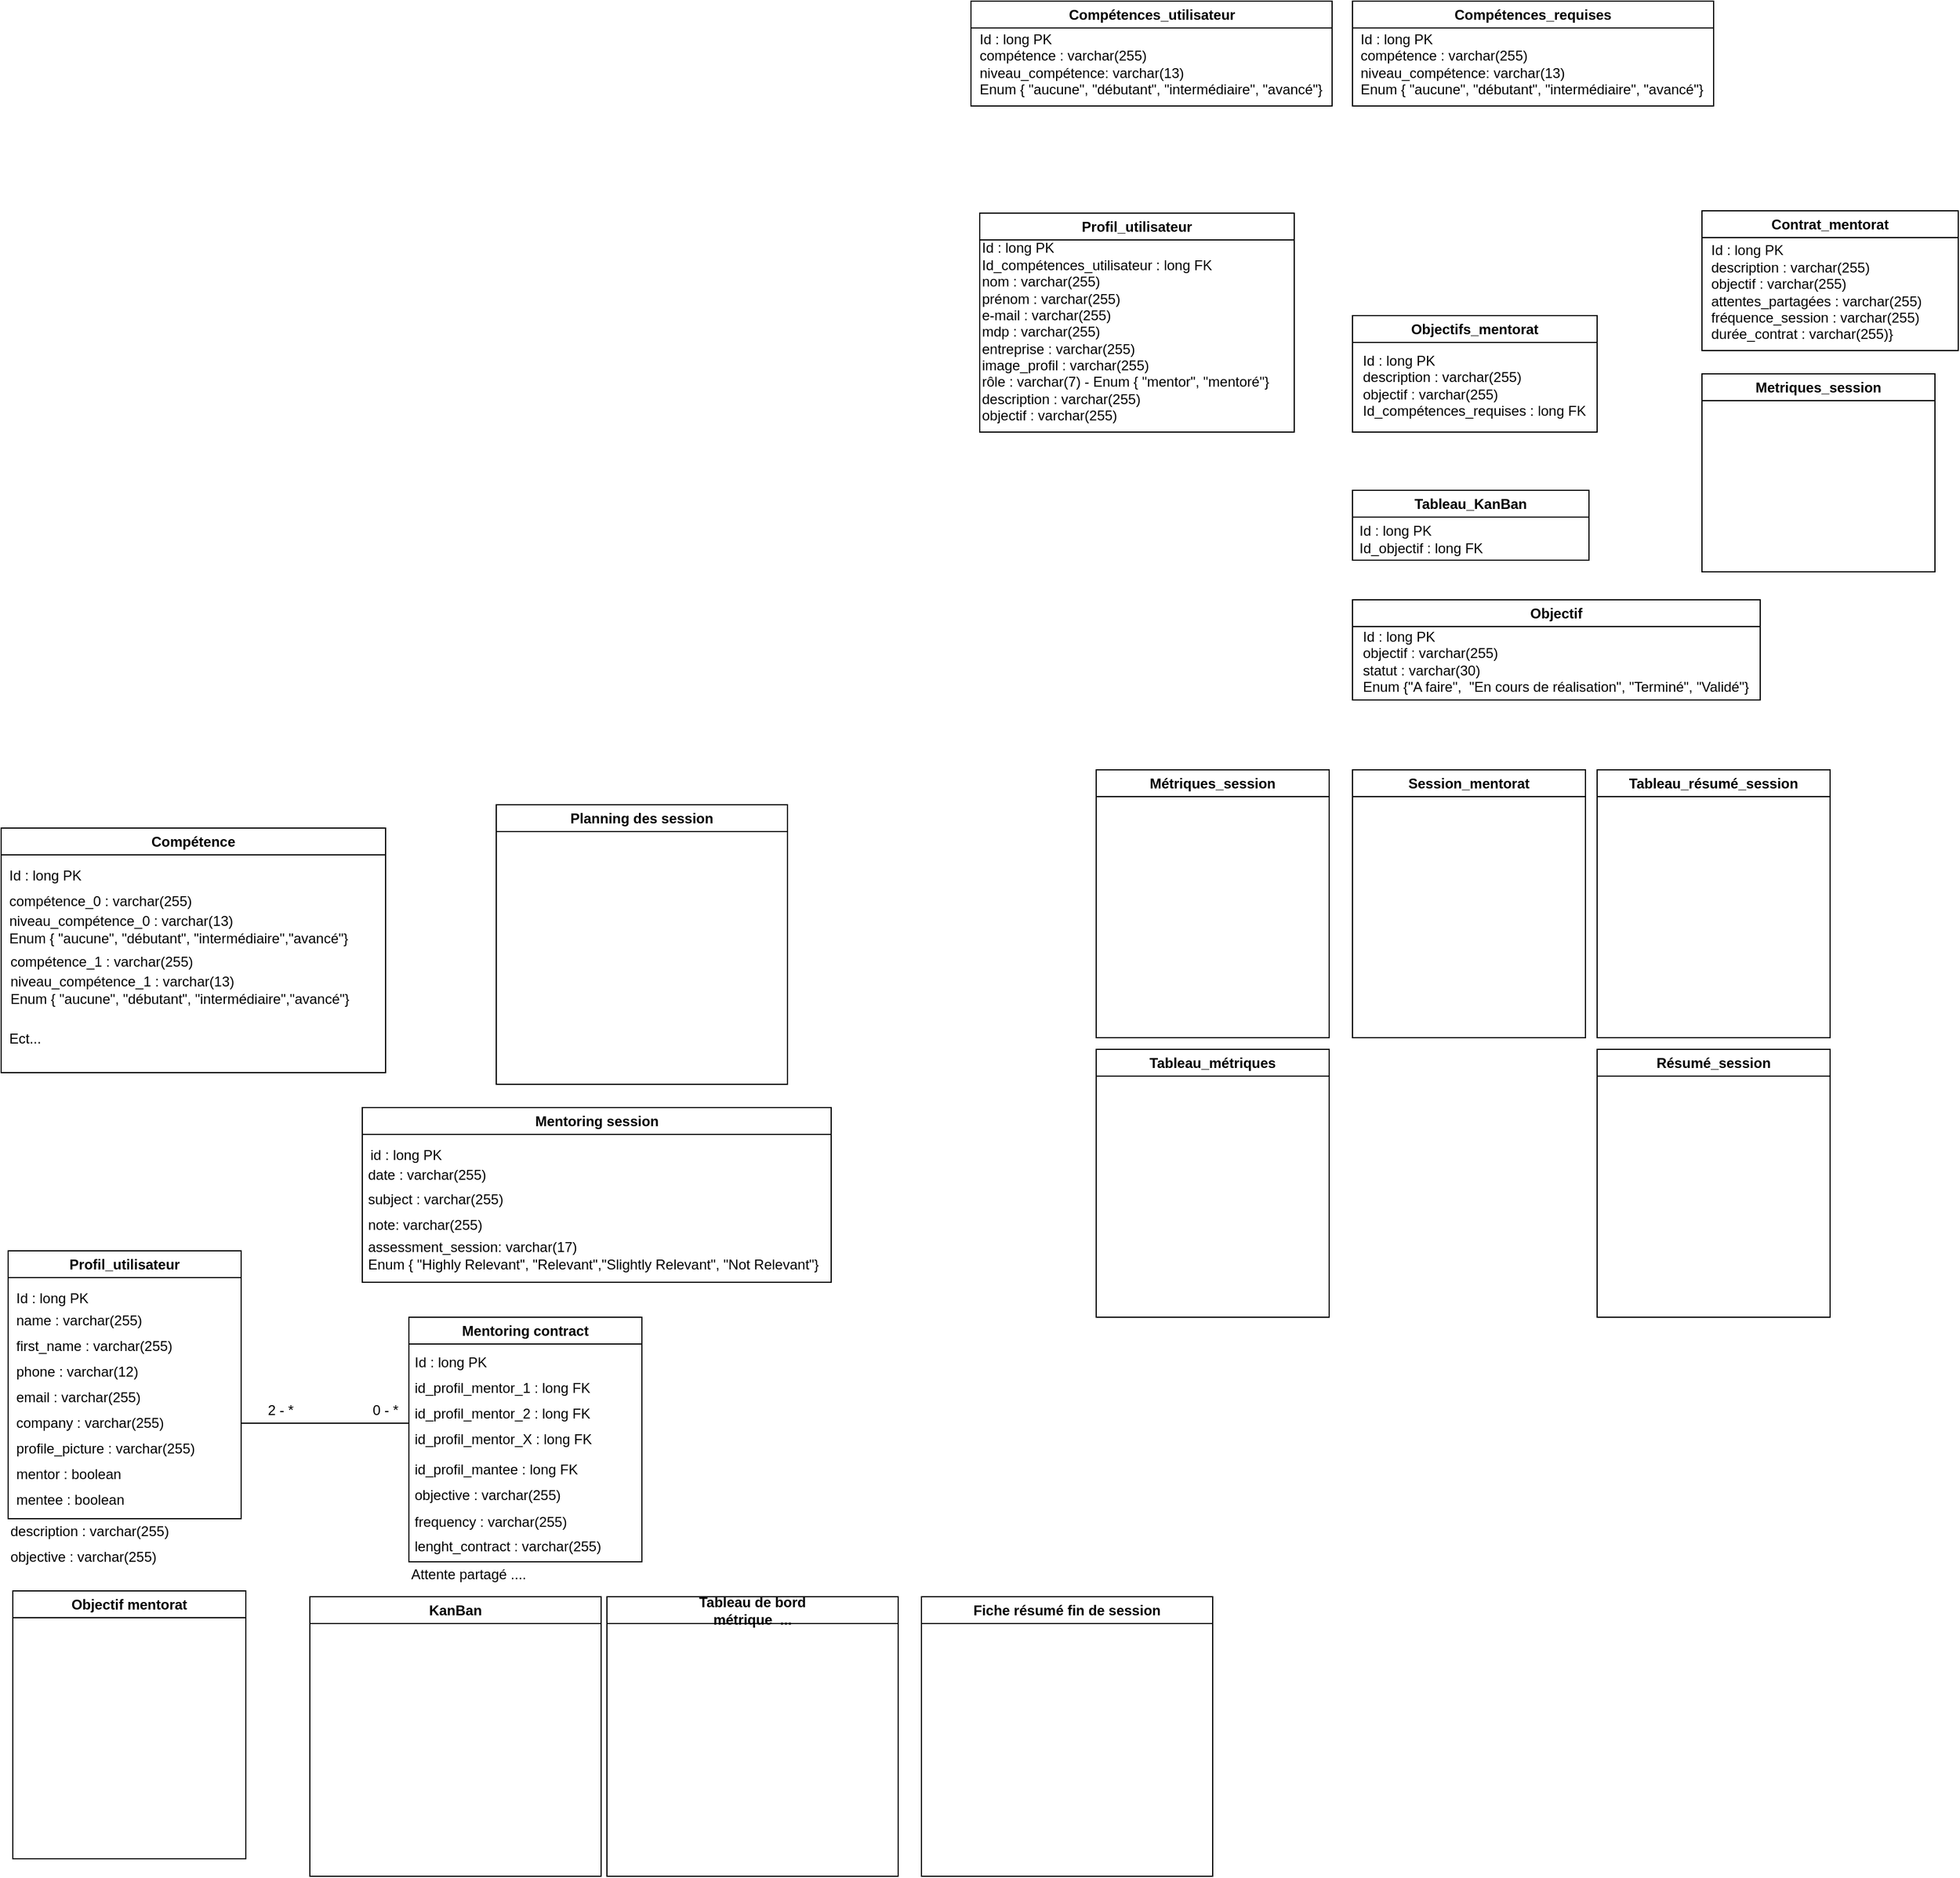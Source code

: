 <mxfile version="21.3.8" type="github">
  <diagram name="Page-1" id="noyESsa5x7OZtrXB0dku">
    <mxGraphModel dx="774" dy="1380" grid="1" gridSize="10" guides="1" tooltips="1" connect="1" arrows="1" fold="1" page="1" pageScale="1" pageWidth="850" pageHeight="1100" math="0" shadow="0">
      <root>
        <mxCell id="0" />
        <mxCell id="1" parent="0" />
        <mxCell id="ySawiuW3Pd_YH2mreCDn-5" value="Mentoring session" style="swimlane;whiteSpace=wrap;html=1;startSize=23;" parent="1" vertex="1">
          <mxGeometry x="310" y="20" width="402.5" height="150" as="geometry" />
        </mxCell>
        <mxCell id="ySawiuW3Pd_YH2mreCDn-29" value="&lt;span style=&quot;background-color: initial;&quot;&gt;id : long PK&lt;/span&gt;" style="text;html=1;strokeColor=none;fillColor=none;align=left;verticalAlign=middle;whiteSpace=wrap;rounded=0;fontStyle=0" parent="ySawiuW3Pd_YH2mreCDn-5" vertex="1">
          <mxGeometry x="5" y="30" width="195" height="22" as="geometry" />
        </mxCell>
        <mxCell id="ySawiuW3Pd_YH2mreCDn-30" value="&lt;span style=&quot;background-color: initial;&quot;&gt;date :&amp;nbsp;&lt;/span&gt;varchar(255)" style="text;html=1;strokeColor=none;fillColor=none;align=left;verticalAlign=middle;whiteSpace=wrap;rounded=0;fontStyle=0" parent="ySawiuW3Pd_YH2mreCDn-5" vertex="1">
          <mxGeometry x="2.5" y="47" width="195" height="22" as="geometry" />
        </mxCell>
        <mxCell id="ySawiuW3Pd_YH2mreCDn-142" value="&lt;span style=&quot;background-color: initial;&quot;&gt;subject :&amp;nbsp;&lt;/span&gt;varchar(255)" style="text;html=1;strokeColor=none;fillColor=none;align=left;verticalAlign=middle;whiteSpace=wrap;rounded=0;fontStyle=0" parent="ySawiuW3Pd_YH2mreCDn-5" vertex="1">
          <mxGeometry x="2.5" y="68" width="195" height="22" as="geometry" />
        </mxCell>
        <mxCell id="ySawiuW3Pd_YH2mreCDn-155" value="&lt;span style=&quot;background-color: initial;&quot;&gt;note:&amp;nbsp;&lt;/span&gt;varchar(255)" style="text;html=1;strokeColor=none;fillColor=none;align=left;verticalAlign=middle;whiteSpace=wrap;rounded=0;fontStyle=0" parent="ySawiuW3Pd_YH2mreCDn-5" vertex="1">
          <mxGeometry x="2.5" y="90" width="195" height="22" as="geometry" />
        </mxCell>
        <mxCell id="ySawiuW3Pd_YH2mreCDn-156" value="&lt;span style=&quot;background-color: initial;&quot;&gt;assessment_session:&amp;nbsp;&lt;/span&gt;varchar(17)&lt;br&gt;Enum { &quot;Highly Relevant&quot;, &quot;Relevant&quot;,&quot;Slightly Relevant&quot;, &quot;Not Relevant&quot;&lt;span style=&quot;background-color: initial;&quot;&gt;}&lt;/span&gt;" style="text;html=1;strokeColor=none;fillColor=none;align=left;verticalAlign=middle;whiteSpace=wrap;rounded=0;fontStyle=0" parent="ySawiuW3Pd_YH2mreCDn-5" vertex="1">
          <mxGeometry x="2.5" y="112" width="397.5" height="30" as="geometry" />
        </mxCell>
        <mxCell id="ySawiuW3Pd_YH2mreCDn-11" value="Mentoring contract" style="swimlane;whiteSpace=wrap;html=1;startSize=23;" parent="1" vertex="1">
          <mxGeometry x="350" y="200" width="200" height="210" as="geometry" />
        </mxCell>
        <mxCell id="ySawiuW3Pd_YH2mreCDn-13" value="objective&lt;span style=&quot;background-color: initial;&quot;&gt;&amp;nbsp;: varchar(255)&lt;/span&gt;" style="text;html=1;strokeColor=none;fillColor=none;align=left;verticalAlign=middle;whiteSpace=wrap;rounded=0;fontStyle=0" parent="ySawiuW3Pd_YH2mreCDn-11" vertex="1">
          <mxGeometry x="2.5" y="142" width="195" height="22" as="geometry" />
        </mxCell>
        <mxCell id="ySawiuW3Pd_YH2mreCDn-19" value="id_profil_mentor_1 : long FK" style="text;html=1;strokeColor=none;fillColor=none;align=left;verticalAlign=middle;whiteSpace=wrap;rounded=0;fontStyle=0" parent="ySawiuW3Pd_YH2mreCDn-11" vertex="1">
          <mxGeometry x="2.5" y="50" width="195" height="22" as="geometry" />
        </mxCell>
        <mxCell id="ySawiuW3Pd_YH2mreCDn-21" value="&lt;span style=&quot;background-color: initial;&quot;&gt;Id : long PK&lt;/span&gt;" style="text;html=1;strokeColor=none;fillColor=none;align=left;verticalAlign=middle;whiteSpace=wrap;rounded=0;fontStyle=0" parent="ySawiuW3Pd_YH2mreCDn-11" vertex="1">
          <mxGeometry x="2.5" y="28" width="195" height="22" as="geometry" />
        </mxCell>
        <mxCell id="ySawiuW3Pd_YH2mreCDn-27" value="id_profil_mantee : long FK" style="text;html=1;strokeColor=none;fillColor=none;align=left;verticalAlign=middle;whiteSpace=wrap;rounded=0;fontStyle=0" parent="ySawiuW3Pd_YH2mreCDn-11" vertex="1">
          <mxGeometry x="2.5" y="120" width="195" height="22" as="geometry" />
        </mxCell>
        <mxCell id="ySawiuW3Pd_YH2mreCDn-28" value="frequency : varchar(255)" style="text;html=1;strokeColor=none;fillColor=none;align=left;verticalAlign=middle;whiteSpace=wrap;rounded=0;fontStyle=0" parent="ySawiuW3Pd_YH2mreCDn-11" vertex="1">
          <mxGeometry x="2.5" y="165" width="195" height="21" as="geometry" />
        </mxCell>
        <mxCell id="ySawiuW3Pd_YH2mreCDn-181" value="lenght_contract : varchar(255)" style="text;html=1;strokeColor=none;fillColor=none;align=left;verticalAlign=middle;whiteSpace=wrap;rounded=0;fontStyle=0" parent="ySawiuW3Pd_YH2mreCDn-11" vertex="1">
          <mxGeometry x="2.5" y="186" width="195" height="21" as="geometry" />
        </mxCell>
        <mxCell id="ySawiuW3Pd_YH2mreCDn-197" value="id_profil_mentor_2 : long FK" style="text;html=1;strokeColor=none;fillColor=none;align=left;verticalAlign=middle;whiteSpace=wrap;rounded=0;fontStyle=0" parent="ySawiuW3Pd_YH2mreCDn-11" vertex="1">
          <mxGeometry x="2.5" y="72" width="195" height="22" as="geometry" />
        </mxCell>
        <mxCell id="ySawiuW3Pd_YH2mreCDn-198" value="id_profil_mentor_X : long FK" style="text;html=1;strokeColor=none;fillColor=none;align=left;verticalAlign=middle;whiteSpace=wrap;rounded=0;fontStyle=0" parent="ySawiuW3Pd_YH2mreCDn-11" vertex="1">
          <mxGeometry x="2.5" y="94" width="195" height="22" as="geometry" />
        </mxCell>
        <mxCell id="ySawiuW3Pd_YH2mreCDn-93" value="Tableau de bord&lt;br&gt;métrique&amp;nbsp; ..." style="swimlane;whiteSpace=wrap;html=1;" parent="1" vertex="1">
          <mxGeometry x="520" y="440" width="250" height="240" as="geometry">
            <mxRectangle x="370" y="450" width="130" height="40" as="alternateBounds" />
          </mxGeometry>
        </mxCell>
        <mxCell id="ySawiuW3Pd_YH2mreCDn-129" value="Compétence" style="swimlane;whiteSpace=wrap;html=1;" parent="1" vertex="1">
          <mxGeometry y="-220" width="330" height="210" as="geometry" />
        </mxCell>
        <mxCell id="ySawiuW3Pd_YH2mreCDn-130" value="Id : long PK" style="text;html=1;strokeColor=none;fillColor=none;align=left;verticalAlign=middle;whiteSpace=wrap;rounded=0;fontStyle=0" parent="ySawiuW3Pd_YH2mreCDn-129" vertex="1">
          <mxGeometry x="5" y="30" width="115" height="22" as="geometry" />
        </mxCell>
        <mxCell id="ySawiuW3Pd_YH2mreCDn-132" value="compétence_0 : varchar(255)" style="text;html=1;strokeColor=none;fillColor=none;align=left;verticalAlign=middle;whiteSpace=wrap;rounded=0;fontStyle=0" parent="ySawiuW3Pd_YH2mreCDn-129" vertex="1">
          <mxGeometry x="5" y="52" width="175" height="22" as="geometry" />
        </mxCell>
        <mxCell id="ySawiuW3Pd_YH2mreCDn-133" value="niveau_compétence_0 : varchar(13) &lt;br&gt;Enum { &quot;aucune&quot;, &quot;débutant&quot;, &quot;intermédiaire&quot;,&quot;avancé&quot;}" style="text;html=1;strokeColor=none;fillColor=none;align=left;verticalAlign=middle;whiteSpace=wrap;rounded=0;fontStyle=0" parent="ySawiuW3Pd_YH2mreCDn-129" vertex="1">
          <mxGeometry x="5" y="74" width="325" height="26" as="geometry" />
        </mxCell>
        <mxCell id="ySawiuW3Pd_YH2mreCDn-137" value="Ect..." style="text;html=1;strokeColor=none;fillColor=none;align=left;verticalAlign=middle;whiteSpace=wrap;rounded=0;fontStyle=0" parent="ySawiuW3Pd_YH2mreCDn-129" vertex="1">
          <mxGeometry x="5" y="170" width="175" height="22" as="geometry" />
        </mxCell>
        <mxCell id="ySawiuW3Pd_YH2mreCDn-194" value="" style="endArrow=none;html=1;rounded=0;spacing=0;entryX=1;entryY=0.5;entryDx=0;entryDy=0;" parent="1" edge="1" target="4aoceYNehT1nNi53uhLn-13">
          <mxGeometry width="50" height="50" relative="1" as="geometry">
            <mxPoint x="350" y="291" as="sourcePoint" />
            <mxPoint x="220" y="291" as="targetPoint" />
          </mxGeometry>
        </mxCell>
        <mxCell id="ySawiuW3Pd_YH2mreCDn-195" value="0 - *" style="text;html=1;strokeColor=none;fillColor=none;align=center;verticalAlign=middle;whiteSpace=wrap;rounded=0;spacing=0;fontSize=12;labelPosition=center;verticalLabelPosition=middle;" parent="1" vertex="1">
          <mxGeometry x="320" y="270" width="20" height="20" as="geometry" />
        </mxCell>
        <mxCell id="ySawiuW3Pd_YH2mreCDn-196" value="2 - *" style="text;html=1;strokeColor=none;fillColor=none;align=center;verticalAlign=middle;whiteSpace=wrap;rounded=0;spacing=0;fontSize=12;labelPosition=center;verticalLabelPosition=middle;" parent="1" vertex="1">
          <mxGeometry x="230" y="270" width="20" height="20" as="geometry" />
        </mxCell>
        <mxCell id="4aoceYNehT1nNi53uhLn-1" value="compétence_1 : varchar(255)" style="text;html=1;strokeColor=none;fillColor=none;align=left;verticalAlign=middle;whiteSpace=wrap;rounded=0;fontStyle=0" vertex="1" parent="1">
          <mxGeometry x="6" y="-116" width="175" height="22" as="geometry" />
        </mxCell>
        <mxCell id="4aoceYNehT1nNi53uhLn-2" value="niveau_compétence_1 : varchar(13) &lt;br&gt;Enum { &quot;aucune&quot;, &quot;débutant&quot;, &quot;intermédiaire&quot;,&quot;avancé&quot;}" style="text;html=1;strokeColor=none;fillColor=none;align=left;verticalAlign=middle;whiteSpace=wrap;rounded=0;fontStyle=0" vertex="1" parent="1">
          <mxGeometry x="6" y="-94" width="325" height="26" as="geometry" />
        </mxCell>
        <mxCell id="4aoceYNehT1nNi53uhLn-5" value="Profil_utilisateur" style="swimlane;whiteSpace=wrap;html=1;" vertex="1" parent="1">
          <mxGeometry x="6" y="143" width="200" height="230" as="geometry" />
        </mxCell>
        <mxCell id="4aoceYNehT1nNi53uhLn-6" value="Id : long PK" style="text;html=1;strokeColor=none;fillColor=none;align=left;verticalAlign=middle;whiteSpace=wrap;rounded=0;fontStyle=0" vertex="1" parent="4aoceYNehT1nNi53uhLn-5">
          <mxGeometry x="5" y="30" width="115" height="22" as="geometry" />
        </mxCell>
        <mxCell id="4aoceYNehT1nNi53uhLn-7" value="name : varchar(255)" style="text;html=1;strokeColor=none;fillColor=none;align=left;verticalAlign=middle;whiteSpace=wrap;rounded=0;fontStyle=0" vertex="1" parent="4aoceYNehT1nNi53uhLn-5">
          <mxGeometry x="5" y="49" width="125" height="22" as="geometry" />
        </mxCell>
        <mxCell id="4aoceYNehT1nNi53uhLn-8" value="first_name : varchar(255)" style="text;html=1;strokeColor=none;fillColor=none;align=left;verticalAlign=middle;whiteSpace=wrap;rounded=0;fontStyle=0" vertex="1" parent="4aoceYNehT1nNi53uhLn-5">
          <mxGeometry x="5" y="71" width="195" height="22" as="geometry" />
        </mxCell>
        <mxCell id="4aoceYNehT1nNi53uhLn-9" value="phone : varchar(12)" style="text;html=1;strokeColor=none;fillColor=none;align=left;verticalAlign=middle;whiteSpace=wrap;rounded=0;fontStyle=0" vertex="1" parent="4aoceYNehT1nNi53uhLn-5">
          <mxGeometry x="5" y="93" width="195" height="22" as="geometry" />
        </mxCell>
        <mxCell id="4aoceYNehT1nNi53uhLn-10" value="email : varchar(255)" style="text;html=1;strokeColor=none;fillColor=none;align=left;verticalAlign=middle;whiteSpace=wrap;rounded=0;fontStyle=0" vertex="1" parent="4aoceYNehT1nNi53uhLn-5">
          <mxGeometry x="5" y="115" width="195" height="22" as="geometry" />
        </mxCell>
        <mxCell id="4aoceYNehT1nNi53uhLn-11" value="&lt;span style=&quot;background-color: initial;&quot;&gt;mentor : boolean&lt;/span&gt;" style="text;html=1;strokeColor=none;fillColor=none;align=left;verticalAlign=middle;whiteSpace=wrap;rounded=0;fontStyle=0" vertex="1" parent="4aoceYNehT1nNi53uhLn-5">
          <mxGeometry x="5" y="181" width="195" height="22" as="geometry" />
        </mxCell>
        <mxCell id="4aoceYNehT1nNi53uhLn-12" value="&lt;span style=&quot;background-color: initial;&quot;&gt;mentee : boolean&lt;/span&gt;" style="text;html=1;strokeColor=none;fillColor=none;align=left;verticalAlign=middle;whiteSpace=wrap;rounded=0;fontStyle=0" vertex="1" parent="4aoceYNehT1nNi53uhLn-5">
          <mxGeometry x="5" y="203" width="195" height="22" as="geometry" />
        </mxCell>
        <mxCell id="4aoceYNehT1nNi53uhLn-13" value="&lt;span style=&quot;background-color: initial;&quot;&gt;company : varchar(255)&lt;/span&gt;" style="text;html=1;strokeColor=none;fillColor=none;align=left;verticalAlign=middle;whiteSpace=wrap;rounded=0;fontStyle=0" vertex="1" parent="4aoceYNehT1nNi53uhLn-5">
          <mxGeometry x="5" y="137" width="195" height="22" as="geometry" />
        </mxCell>
        <mxCell id="4aoceYNehT1nNi53uhLn-14" value="profile_picture : varchar(255)" style="text;html=1;strokeColor=none;fillColor=none;align=left;verticalAlign=middle;whiteSpace=wrap;rounded=0;fontStyle=0" vertex="1" parent="4aoceYNehT1nNi53uhLn-5">
          <mxGeometry x="5" y="159" width="175" height="22" as="geometry" />
        </mxCell>
        <mxCell id="4aoceYNehT1nNi53uhLn-15" value="Fiche résumé fin de session" style="swimlane;whiteSpace=wrap;html=1;" vertex="1" parent="1">
          <mxGeometry x="790" y="440" width="250" height="240" as="geometry">
            <mxRectangle x="370" y="450" width="130" height="40" as="alternateBounds" />
          </mxGeometry>
        </mxCell>
        <mxCell id="ySawiuW3Pd_YH2mreCDn-154" value="objective : varchar(255)" style="text;html=1;strokeColor=none;fillColor=none;align=left;verticalAlign=middle;whiteSpace=wrap;rounded=0;fontStyle=0" parent="1" vertex="1">
          <mxGeometry x="6" y="395" width="175" height="22" as="geometry" />
        </mxCell>
        <mxCell id="ySawiuW3Pd_YH2mreCDn-153" value="description : varchar(255)" style="text;html=1;strokeColor=none;fillColor=none;align=left;verticalAlign=middle;whiteSpace=wrap;rounded=0;fontStyle=0" parent="1" vertex="1">
          <mxGeometry x="6" y="373" width="175" height="22" as="geometry" />
        </mxCell>
        <mxCell id="4aoceYNehT1nNi53uhLn-16" value="Attente partagé ...." style="text;html=1;strokeColor=none;fillColor=none;align=left;verticalAlign=middle;whiteSpace=wrap;rounded=0;fontStyle=0" vertex="1" parent="1">
          <mxGeometry x="350" y="410" width="195" height="21" as="geometry" />
        </mxCell>
        <mxCell id="4aoceYNehT1nNi53uhLn-17" value="KanBan" style="swimlane;whiteSpace=wrap;html=1;" vertex="1" parent="1">
          <mxGeometry x="265" y="440" width="250" height="240" as="geometry">
            <mxRectangle x="370" y="450" width="130" height="40" as="alternateBounds" />
          </mxGeometry>
        </mxCell>
        <mxCell id="4aoceYNehT1nNi53uhLn-18" value="Planning des session" style="swimlane;whiteSpace=wrap;html=1;" vertex="1" parent="1">
          <mxGeometry x="425" y="-240" width="250" height="240" as="geometry">
            <mxRectangle x="370" y="450" width="130" height="40" as="alternateBounds" />
          </mxGeometry>
        </mxCell>
        <mxCell id="4aoceYNehT1nNi53uhLn-19" value="Objectif mentorat" style="swimlane;whiteSpace=wrap;html=1;" vertex="1" parent="1">
          <mxGeometry x="10" y="435" width="200" height="230" as="geometry" />
        </mxCell>
        <mxCell id="4aoceYNehT1nNi53uhLn-30" value="Profil_utilisateur" style="swimlane;whiteSpace=wrap;html=1;" vertex="1" parent="1">
          <mxGeometry x="840" y="-748" width="270" height="188" as="geometry" />
        </mxCell>
        <mxCell id="4aoceYNehT1nNi53uhLn-52" value="Id : long PK&lt;br&gt;Id_compétences_utilisateur : long FK&lt;br&gt;nom : varchar(255)&lt;br&gt;prénom : varchar(255)&lt;br&gt;e-mail : varchar(255)&lt;br&gt;mdp : varchar(255)&lt;br&gt;entreprise : varchar(255)&lt;br&gt;image_profil : varchar(255)&lt;br&gt;rôle : varchar(7) - Enum { &quot;mentor&quot;, &quot;mentoré&quot;}&lt;br&gt;description : varchar(255)&lt;br&gt;objectif : varchar(255)&lt;br&gt;" style="text;html=1;strokeColor=none;fillColor=none;align=left;verticalAlign=middle;whiteSpace=wrap;rounded=1;fontStyle=0" vertex="1" parent="4aoceYNehT1nNi53uhLn-30">
          <mxGeometry y="24" width="254" height="155" as="geometry" />
        </mxCell>
        <mxCell id="4aoceYNehT1nNi53uhLn-40" value="Objectifs_mentorat" style="swimlane;whiteSpace=wrap;html=1;" vertex="1" parent="1">
          <mxGeometry x="1160" y="-660" width="210" height="100" as="geometry" />
        </mxCell>
        <mxCell id="4aoceYNehT1nNi53uhLn-65" value="Id : long PK&lt;br&gt;description : varchar(255)&lt;br&gt;objectif : varchar(255)&lt;br&gt;Id_compétences_requises : long FK" style="text;html=1;strokeColor=none;fillColor=none;align=left;verticalAlign=middle;whiteSpace=wrap;rounded=1;fontStyle=0" vertex="1" parent="4aoceYNehT1nNi53uhLn-40">
          <mxGeometry x="7" y="25" width="203" height="70" as="geometry" />
        </mxCell>
        <mxCell id="4aoceYNehT1nNi53uhLn-41" value="Contrat_mentorat" style="swimlane;whiteSpace=wrap;html=1;" vertex="1" parent="1">
          <mxGeometry x="1460" y="-750" width="220" height="120" as="geometry" />
        </mxCell>
        <mxCell id="4aoceYNehT1nNi53uhLn-86" value="Id : long PK&lt;br&gt;description : varchar(255)&lt;br&gt;objectif : varchar(255)&lt;br&gt;attentes_partagées : varchar(255)&lt;br&gt;fréquence_session : varchar(255)&lt;br&gt;durée_contrat : varchar(255)}" style="text;html=1;strokeColor=none;fillColor=none;align=left;verticalAlign=middle;whiteSpace=wrap;rounded=1;fontStyle=0" vertex="1" parent="4aoceYNehT1nNi53uhLn-41">
          <mxGeometry x="6" y="25" width="200" height="90" as="geometry" />
        </mxCell>
        <mxCell id="4aoceYNehT1nNi53uhLn-43" value="Tableau_KanBan" style="swimlane;whiteSpace=wrap;html=1;" vertex="1" parent="1">
          <mxGeometry x="1160" y="-510" width="203" height="60" as="geometry" />
        </mxCell>
        <mxCell id="4aoceYNehT1nNi53uhLn-90" value="Id : long PK&lt;br&gt;Id_objectif : long FK" style="text;html=1;strokeColor=none;fillColor=none;align=left;verticalAlign=middle;whiteSpace=wrap;rounded=1;fontStyle=0" vertex="1" parent="4aoceYNehT1nNi53uhLn-43">
          <mxGeometry x="3.5" y="27" width="203" height="30" as="geometry" />
        </mxCell>
        <mxCell id="4aoceYNehT1nNi53uhLn-44" value="Metriques_session" style="swimlane;whiteSpace=wrap;html=1;" vertex="1" parent="1">
          <mxGeometry x="1460" y="-610" width="200" height="170" as="geometry" />
        </mxCell>
        <mxCell id="4aoceYNehT1nNi53uhLn-45" value="Métriques_session" style="swimlane;whiteSpace=wrap;html=1;" vertex="1" parent="1">
          <mxGeometry x="940" y="-270" width="200" height="230" as="geometry" />
        </mxCell>
        <mxCell id="4aoceYNehT1nNi53uhLn-46" value="Session_mentorat" style="swimlane;whiteSpace=wrap;html=1;" vertex="1" parent="1">
          <mxGeometry x="1160" y="-270" width="200" height="230" as="geometry" />
        </mxCell>
        <mxCell id="4aoceYNehT1nNi53uhLn-48" value="Tableau_résumé_session" style="swimlane;whiteSpace=wrap;html=1;" vertex="1" parent="1">
          <mxGeometry x="1370" y="-270" width="200" height="230" as="geometry" />
        </mxCell>
        <mxCell id="4aoceYNehT1nNi53uhLn-49" value="Tableau_métriques" style="swimlane;whiteSpace=wrap;html=1;" vertex="1" parent="1">
          <mxGeometry x="940" y="-30" width="200" height="230" as="geometry" />
        </mxCell>
        <mxCell id="4aoceYNehT1nNi53uhLn-50" value="Résumé_session" style="swimlane;whiteSpace=wrap;html=1;" vertex="1" parent="1">
          <mxGeometry x="1370" y="-30" width="200" height="230" as="geometry" />
        </mxCell>
        <mxCell id="4aoceYNehT1nNi53uhLn-66" value="Compétences_requises" style="swimlane;whiteSpace=wrap;html=1;" vertex="1" parent="1">
          <mxGeometry x="1160" y="-930" width="310" height="90" as="geometry" />
        </mxCell>
        <mxCell id="4aoceYNehT1nNi53uhLn-67" value="Id : long PK&lt;br&gt;compétence : varchar(255)&lt;br&gt;niveau_compétence: varchar(13)&lt;br&gt;Enum { &quot;aucune&quot;, &quot;débutant&quot;, &quot;intermédiaire&quot;, &quot;avancé&quot;}" style="text;html=1;strokeColor=none;fillColor=none;align=left;verticalAlign=middle;whiteSpace=wrap;rounded=1;fontStyle=0" vertex="1" parent="4aoceYNehT1nNi53uhLn-66">
          <mxGeometry x="5" y="24" width="330" height="60" as="geometry" />
        </mxCell>
        <mxCell id="4aoceYNehT1nNi53uhLn-88" value="Compétences_utilisateur" style="swimlane;whiteSpace=wrap;html=1;" vertex="1" parent="1">
          <mxGeometry x="832.5" y="-930" width="310" height="90" as="geometry" />
        </mxCell>
        <mxCell id="4aoceYNehT1nNi53uhLn-89" value="Id : long PK&lt;br&gt;compétence : varchar(255)&lt;br&gt;niveau_compétence: varchar(13)&lt;br&gt;Enum { &quot;aucune&quot;, &quot;débutant&quot;, &quot;intermédiaire&quot;, &quot;avancé&quot;}" style="text;html=1;strokeColor=none;fillColor=none;align=left;verticalAlign=middle;whiteSpace=wrap;rounded=1;fontStyle=0" vertex="1" parent="4aoceYNehT1nNi53uhLn-88">
          <mxGeometry x="5" y="24" width="330" height="60" as="geometry" />
        </mxCell>
        <mxCell id="4aoceYNehT1nNi53uhLn-91" value="Objectif" style="swimlane;whiteSpace=wrap;html=1;" vertex="1" parent="1">
          <mxGeometry x="1160" y="-416" width="350" height="86" as="geometry" />
        </mxCell>
        <mxCell id="4aoceYNehT1nNi53uhLn-92" value="Id : long PK&lt;br&gt;objectif : varchar(255)&lt;br&gt;statut : varchar(30)&lt;br&gt;Enum {&quot;A faire&quot;,&amp;nbsp; &quot;En cours de réalisation&quot;, &quot;Terminé&quot;, &quot;Validé&quot;}&amp;nbsp;" style="text;html=1;strokeColor=none;fillColor=none;align=left;verticalAlign=middle;whiteSpace=wrap;rounded=1;fontStyle=0" vertex="1" parent="1">
          <mxGeometry x="1167" y="-389" width="353" height="52" as="geometry" />
        </mxCell>
      </root>
    </mxGraphModel>
  </diagram>
</mxfile>
